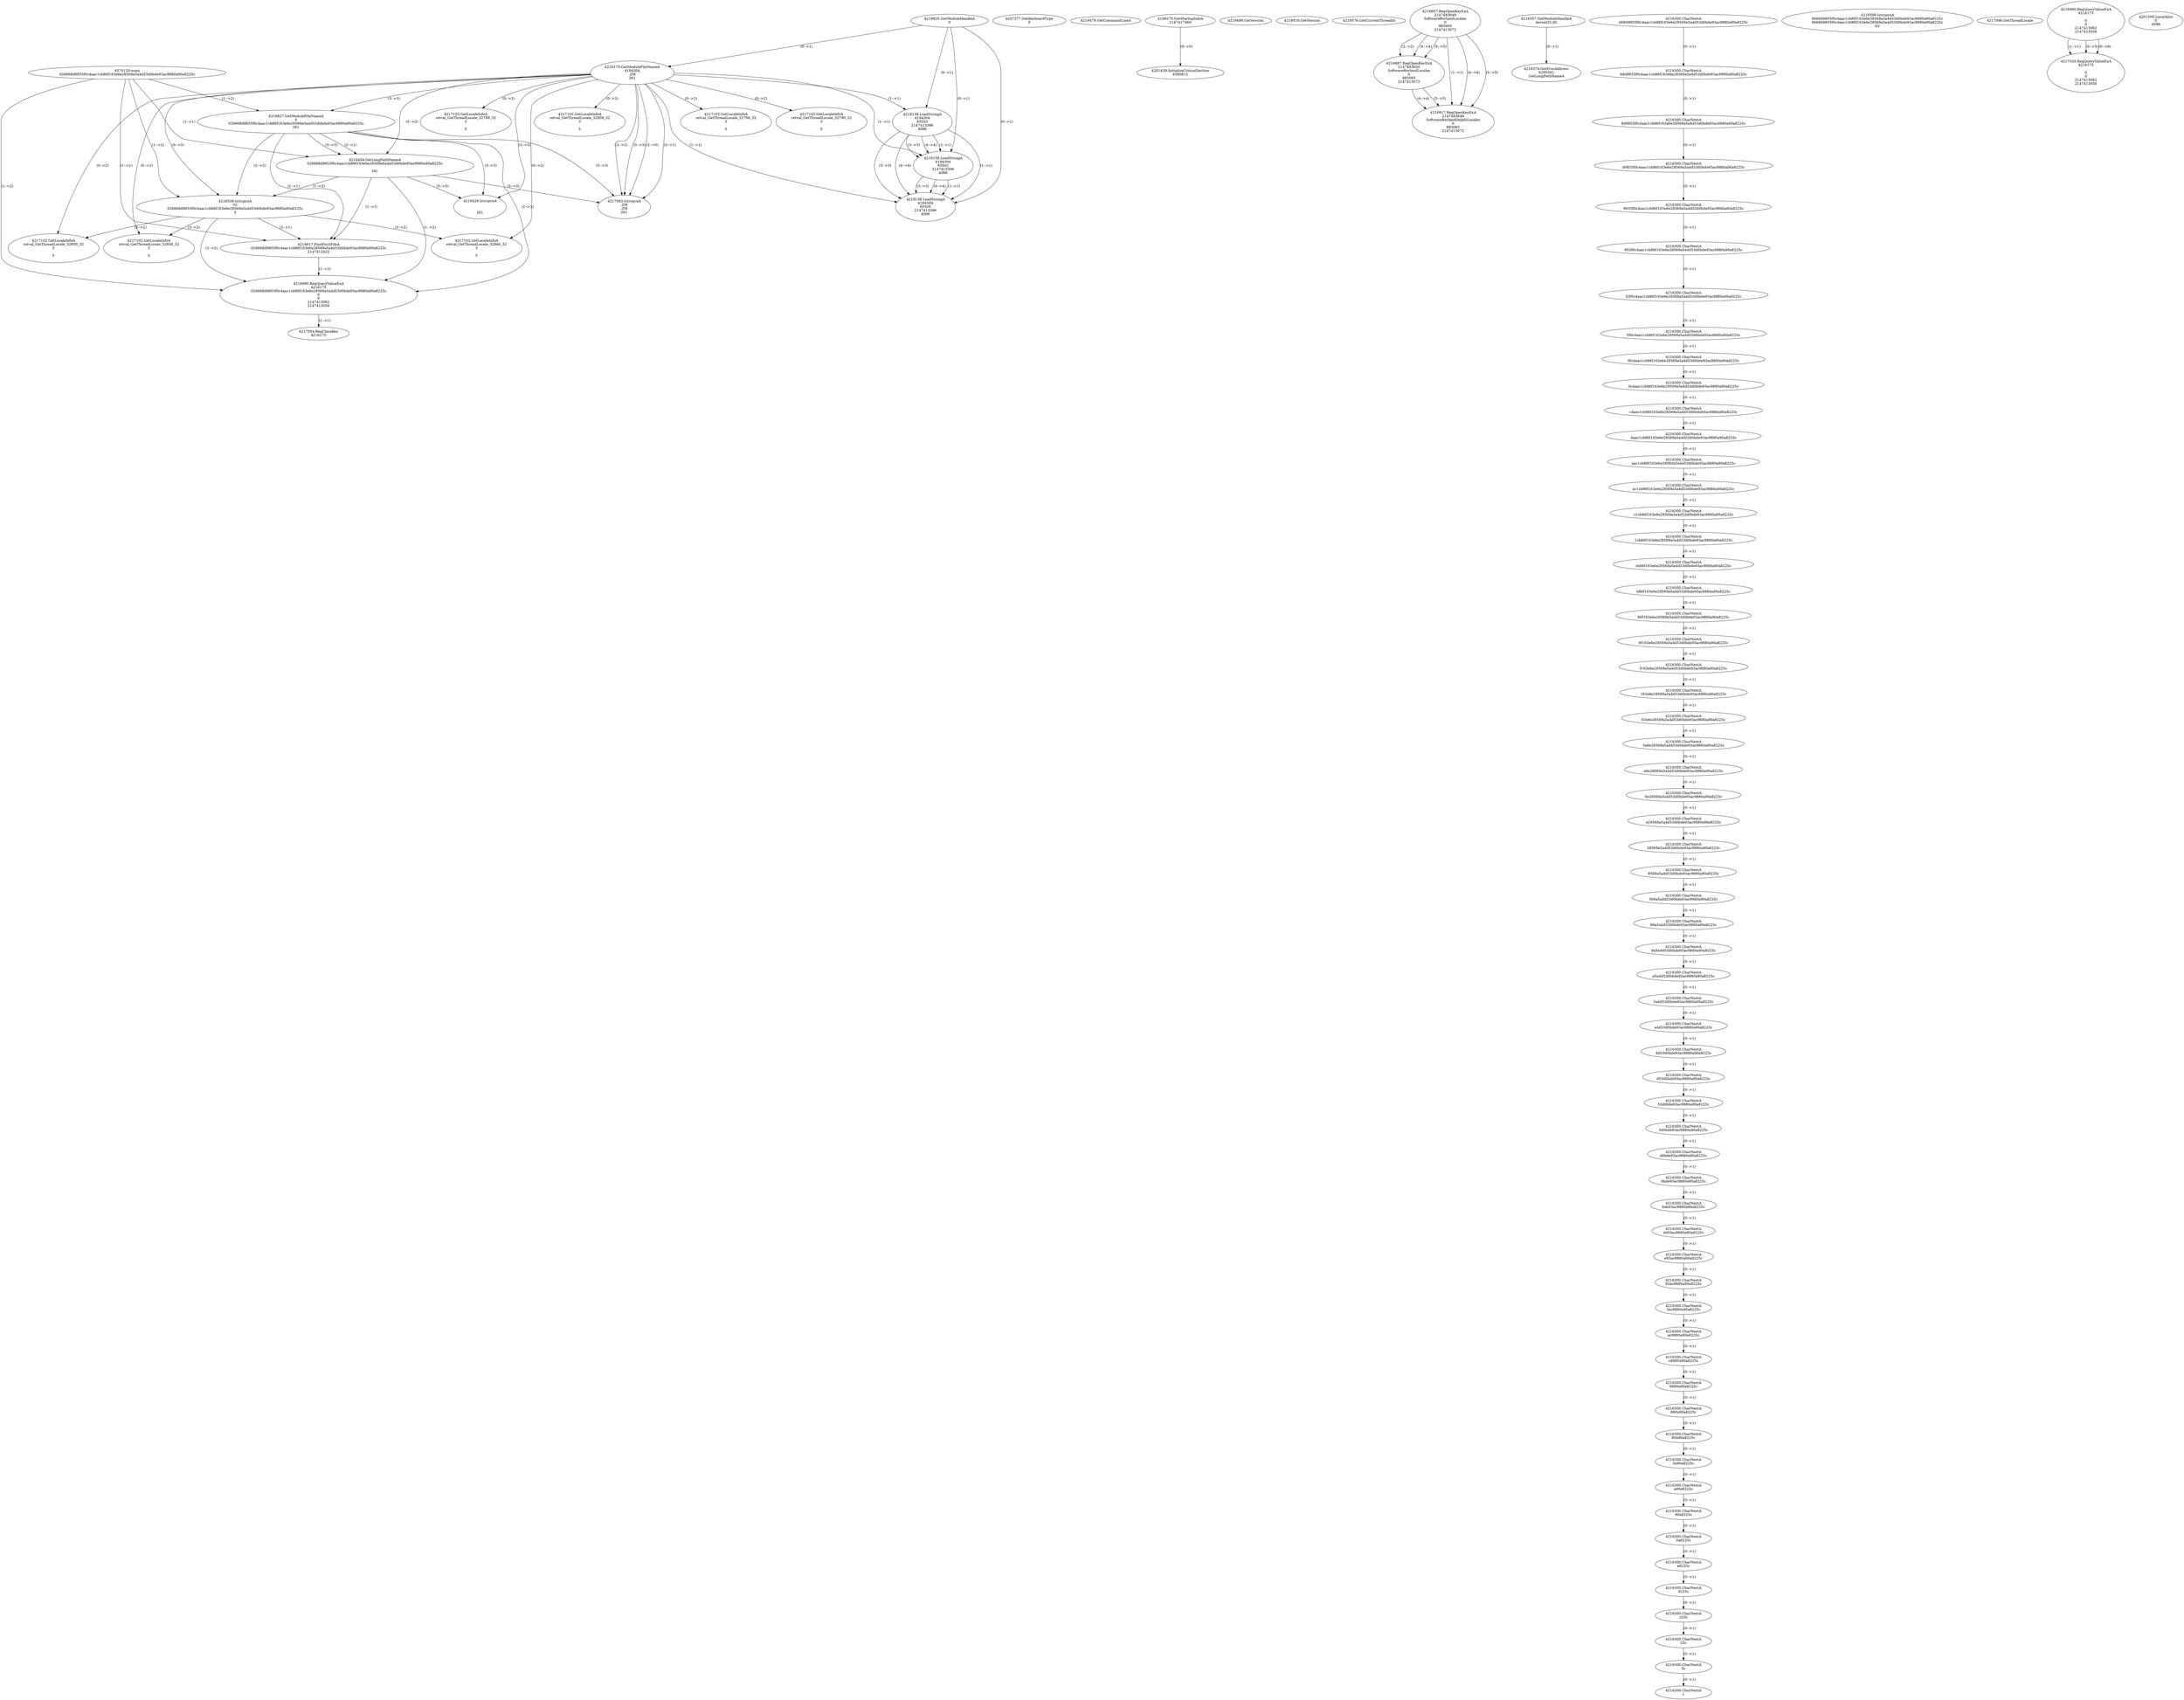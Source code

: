 // Global SCDG with merge call
digraph {
	0 [label="4570120.main
026668d9855f0c4aac1cb86f163e6e28569a5a4d53d0bde93ac9880a90a8225c"]
	1 [label="4219820.GetModuleHandleA
0"]
	2 [label="4207377.GetKeyboardType
0"]
	3 [label="4219479.GetCommandLineA
"]
	4 [label="4199270.GetStartupInfoA
2147417460"]
	5 [label="4219499.GetVersion
"]
	6 [label="4219516.GetVersion
"]
	7 [label="4219576.GetCurrentThreadId
"]
	8 [label="4216170.GetModuleFileNameA
4194304
.ZM
261"]
	1 -> 8 [label="(0-->1)"]
	9 [label="4216827.GetModuleFileNameA
0
026668d9855f0c4aac1cb86f163e6e28569a5a4d53d0bde93ac9880a90a8225c
261"]
	0 -> 9 [label="(1-->2)"]
	8 -> 9 [label="(3-->3)"]
	10 [label="4216857.RegOpenKeyExA
2147483649
Software\Borland\Locales
0
983065
2147413072"]
	11 [label="4216887.RegOpenKeyExA
2147483650
Software\Borland\Locales
0
983065
2147413072"]
	10 -> 11 [label="(2-->2)"]
	10 -> 11 [label="(4-->4)"]
	10 -> 11 [label="(5-->5)"]
	12 [label="4216357.GetModuleHandleA
kernel32.dll"]
	13 [label="4216374.GetProcAddress
6295592
GetLongPathNameA"]
	12 -> 13 [label="(0-->1)"]
	14 [label="4216404.GetLongPathNameA
026668d9855f0c4aac1cb86f163e6e28569a5a4d53d0bde93ac9880a90a8225c

261"]
	0 -> 14 [label="(1-->1)"]
	9 -> 14 [label="(2-->1)"]
	8 -> 14 [label="(3-->3)"]
	9 -> 14 [label="(3-->3)"]
	15 [label="4216539.lstrcpynA
02
026668d9855f0c4aac1cb86f163e6e28569a5a4d53d0bde93ac9880a90a8225c
3"]
	0 -> 15 [label="(1-->2)"]
	9 -> 15 [label="(2-->2)"]
	14 -> 15 [label="(1-->2)"]
	8 -> 15 [label="(0-->3)"]
	16 [label="4216300.CharNextA
668d9855f0c4aac1cb86f163e6e28569a5a4d53d0bde93ac9880a90a8225c"]
	17 [label="4216300.CharNextA
68d9855f0c4aac1cb86f163e6e28569a5a4d53d0bde93ac9880a90a8225c"]
	16 -> 17 [label="(0-->1)"]
	18 [label="4216300.CharNextA
8d9855f0c4aac1cb86f163e6e28569a5a4d53d0bde93ac9880a90a8225c"]
	17 -> 18 [label="(0-->1)"]
	19 [label="4216300.CharNextA
d9855f0c4aac1cb86f163e6e28569a5a4d53d0bde93ac9880a90a8225c"]
	18 -> 19 [label="(0-->1)"]
	20 [label="4216300.CharNextA
9855f0c4aac1cb86f163e6e28569a5a4d53d0bde93ac9880a90a8225c"]
	19 -> 20 [label="(0-->1)"]
	21 [label="4216300.CharNextA
855f0c4aac1cb86f163e6e28569a5a4d53d0bde93ac9880a90a8225c"]
	20 -> 21 [label="(0-->1)"]
	22 [label="4216300.CharNextA
55f0c4aac1cb86f163e6e28569a5a4d53d0bde93ac9880a90a8225c"]
	21 -> 22 [label="(0-->1)"]
	23 [label="4216300.CharNextA
5f0c4aac1cb86f163e6e28569a5a4d53d0bde93ac9880a90a8225c"]
	22 -> 23 [label="(0-->1)"]
	24 [label="4216300.CharNextA
f0c4aac1cb86f163e6e28569a5a4d53d0bde93ac9880a90a8225c"]
	23 -> 24 [label="(0-->1)"]
	25 [label="4216300.CharNextA
0c4aac1cb86f163e6e28569a5a4d53d0bde93ac9880a90a8225c"]
	24 -> 25 [label="(0-->1)"]
	26 [label="4216300.CharNextA
c4aac1cb86f163e6e28569a5a4d53d0bde93ac9880a90a8225c"]
	25 -> 26 [label="(0-->1)"]
	27 [label="4216300.CharNextA
4aac1cb86f163e6e28569a5a4d53d0bde93ac9880a90a8225c"]
	26 -> 27 [label="(0-->1)"]
	28 [label="4216300.CharNextA
aac1cb86f163e6e28569a5a4d53d0bde93ac9880a90a8225c"]
	27 -> 28 [label="(0-->1)"]
	29 [label="4216300.CharNextA
ac1cb86f163e6e28569a5a4d53d0bde93ac9880a90a8225c"]
	28 -> 29 [label="(0-->1)"]
	30 [label="4216300.CharNextA
c1cb86f163e6e28569a5a4d53d0bde93ac9880a90a8225c"]
	29 -> 30 [label="(0-->1)"]
	31 [label="4216300.CharNextA
1cb86f163e6e28569a5a4d53d0bde93ac9880a90a8225c"]
	30 -> 31 [label="(0-->1)"]
	32 [label="4216300.CharNextA
cb86f163e6e28569a5a4d53d0bde93ac9880a90a8225c"]
	31 -> 32 [label="(0-->1)"]
	33 [label="4216300.CharNextA
b86f163e6e28569a5a4d53d0bde93ac9880a90a8225c"]
	32 -> 33 [label="(0-->1)"]
	34 [label="4216300.CharNextA
86f163e6e28569a5a4d53d0bde93ac9880a90a8225c"]
	33 -> 34 [label="(0-->1)"]
	35 [label="4216300.CharNextA
6f163e6e28569a5a4d53d0bde93ac9880a90a8225c"]
	34 -> 35 [label="(0-->1)"]
	36 [label="4216300.CharNextA
f163e6e28569a5a4d53d0bde93ac9880a90a8225c"]
	35 -> 36 [label="(0-->1)"]
	37 [label="4216300.CharNextA
163e6e28569a5a4d53d0bde93ac9880a90a8225c"]
	36 -> 37 [label="(0-->1)"]
	38 [label="4216300.CharNextA
63e6e28569a5a4d53d0bde93ac9880a90a8225c"]
	37 -> 38 [label="(0-->1)"]
	39 [label="4216300.CharNextA
3e6e28569a5a4d53d0bde93ac9880a90a8225c"]
	38 -> 39 [label="(0-->1)"]
	40 [label="4216300.CharNextA
e6e28569a5a4d53d0bde93ac9880a90a8225c"]
	39 -> 40 [label="(0-->1)"]
	41 [label="4216300.CharNextA
6e28569a5a4d53d0bde93ac9880a90a8225c"]
	40 -> 41 [label="(0-->1)"]
	42 [label="4216300.CharNextA
e28569a5a4d53d0bde93ac9880a90a8225c"]
	41 -> 42 [label="(0-->1)"]
	43 [label="4216300.CharNextA
28569a5a4d53d0bde93ac9880a90a8225c"]
	42 -> 43 [label="(0-->1)"]
	44 [label="4216300.CharNextA
8569a5a4d53d0bde93ac9880a90a8225c"]
	43 -> 44 [label="(0-->1)"]
	45 [label="4216300.CharNextA
569a5a4d53d0bde93ac9880a90a8225c"]
	44 -> 45 [label="(0-->1)"]
	46 [label="4216300.CharNextA
69a5a4d53d0bde93ac9880a90a8225c"]
	45 -> 46 [label="(0-->1)"]
	47 [label="4216300.CharNextA
9a5a4d53d0bde93ac9880a90a8225c"]
	46 -> 47 [label="(0-->1)"]
	48 [label="4216300.CharNextA
a5a4d53d0bde93ac9880a90a8225c"]
	47 -> 48 [label="(0-->1)"]
	49 [label="4216300.CharNextA
5a4d53d0bde93ac9880a90a8225c"]
	48 -> 49 [label="(0-->1)"]
	50 [label="4216300.CharNextA
a4d53d0bde93ac9880a90a8225c"]
	49 -> 50 [label="(0-->1)"]
	51 [label="4216300.CharNextA
4d53d0bde93ac9880a90a8225c"]
	50 -> 51 [label="(0-->1)"]
	52 [label="4216300.CharNextA
d53d0bde93ac9880a90a8225c"]
	51 -> 52 [label="(0-->1)"]
	53 [label="4216300.CharNextA
53d0bde93ac9880a90a8225c"]
	52 -> 53 [label="(0-->1)"]
	54 [label="4216300.CharNextA
3d0bde93ac9880a90a8225c"]
	53 -> 54 [label="(0-->1)"]
	55 [label="4216300.CharNextA
d0bde93ac9880a90a8225c"]
	54 -> 55 [label="(0-->1)"]
	56 [label="4216300.CharNextA
0bde93ac9880a90a8225c"]
	55 -> 56 [label="(0-->1)"]
	57 [label="4216300.CharNextA
bde93ac9880a90a8225c"]
	56 -> 57 [label="(0-->1)"]
	58 [label="4216300.CharNextA
de93ac9880a90a8225c"]
	57 -> 58 [label="(0-->1)"]
	59 [label="4216300.CharNextA
e93ac9880a90a8225c"]
	58 -> 59 [label="(0-->1)"]
	60 [label="4216300.CharNextA
93ac9880a90a8225c"]
	59 -> 60 [label="(0-->1)"]
	61 [label="4216300.CharNextA
3ac9880a90a8225c"]
	60 -> 61 [label="(0-->1)"]
	62 [label="4216300.CharNextA
ac9880a90a8225c"]
	61 -> 62 [label="(0-->1)"]
	63 [label="4216300.CharNextA
c9880a90a8225c"]
	62 -> 63 [label="(0-->1)"]
	64 [label="4216300.CharNextA
9880a90a8225c"]
	63 -> 64 [label="(0-->1)"]
	65 [label="4216300.CharNextA
880a90a8225c"]
	64 -> 65 [label="(0-->1)"]
	66 [label="4216300.CharNextA
80a90a8225c"]
	65 -> 66 [label="(0-->1)"]
	67 [label="4216300.CharNextA
0a90a8225c"]
	66 -> 67 [label="(0-->1)"]
	68 [label="4216300.CharNextA
a90a8225c"]
	67 -> 68 [label="(0-->1)"]
	69 [label="4216300.CharNextA
90a8225c"]
	68 -> 69 [label="(0-->1)"]
	70 [label="4216300.CharNextA
0a8225c"]
	69 -> 70 [label="(0-->1)"]
	71 [label="4216300.CharNextA
a8225c"]
	70 -> 71 [label="(0-->1)"]
	72 [label="4216300.CharNextA
8225c"]
	71 -> 72 [label="(0-->1)"]
	73 [label="4216300.CharNextA
225c"]
	72 -> 73 [label="(0-->1)"]
	74 [label="4216300.CharNextA
25c"]
	73 -> 74 [label="(0-->1)"]
	75 [label="4216300.CharNextA
5c"]
	74 -> 75 [label="(0-->1)"]
	76 [label="4216300.CharNextA
c"]
	75 -> 76 [label="(0-->1)"]
	77 [label="4216598.lstrcpynA
6668d9855f0c4aac1cb86f163e6e28569a5a4d53d0bde93ac9880a90a8225c
6668d9855f0c4aac1cb86f163e6e28569a5a4d53d0bde93ac9880a90a8225c
63"]
	78 [label="4216617.FindFirstFileA
026668d9855f0c4aac1cb86f163e6e28569a5a4d53d0bde93ac9880a90a8225c
2147412422"]
	0 -> 78 [label="(1-->1)"]
	9 -> 78 [label="(2-->1)"]
	14 -> 78 [label="(1-->1)"]
	15 -> 78 [label="(2-->1)"]
	79 [label="4216990.RegQueryValueExA
4216175
026668d9855f0c4aac1cb86f163e6e28569a5a4d53d0bde93ac9880a90a8225c
0
0
2147413062
2147413056"]
	0 -> 79 [label="(1-->2)"]
	9 -> 79 [label="(2-->2)"]
	14 -> 79 [label="(1-->2)"]
	15 -> 79 [label="(2-->2)"]
	78 -> 79 [label="(1-->2)"]
	80 [label="4217054.RegCloseKey
4216175"]
	79 -> 80 [label="(1-->1)"]
	81 [label="4217083.lstrcpynA
.ZM
.ZM
261"]
	8 -> 81 [label="(2-->1)"]
	8 -> 81 [label="(2-->2)"]
	8 -> 81 [label="(3-->3)"]
	9 -> 81 [label="(3-->3)"]
	14 -> 81 [label="(3-->3)"]
	8 -> 81 [label="(2-->0)"]
	82 [label="4217096.GetThreadLocale
"]
	83 [label="4217102.GetLocaleInfoA
retval_GetThreadLocale_32858_32
3

5"]
	8 -> 83 [label="(0-->2)"]
	15 -> 83 [label="(3-->2)"]
	84 [label="4219138.LoadStringA
4194304
65503
2147413396
4096"]
	1 -> 84 [label="(0-->1)"]
	8 -> 84 [label="(1-->1)"]
	85 [label="4216917.RegOpenKeyExA
2147483649
Software\Borland\Delphi\Locales
0
983065
2147413072"]
	10 -> 85 [label="(1-->1)"]
	10 -> 85 [label="(4-->4)"]
	11 -> 85 [label="(4-->4)"]
	10 -> 85 [label="(5-->5)"]
	11 -> 85 [label="(5-->5)"]
	86 [label="4216426.lstrcpynA


261"]
	8 -> 86 [label="(3-->3)"]
	9 -> 86 [label="(3-->3)"]
	14 -> 86 [label="(3-->3)"]
	87 [label="4216990.RegQueryValueExA
4216175

0
0
2147413062
2147413056"]
	88 [label="4217020.RegQueryValueExA
4216175

0
0
2147413062
2147413056"]
	87 -> 88 [label="(1-->1)"]
	87 -> 88 [label="(5-->5)"]
	87 -> 88 [label="(6-->6)"]
	89 [label="4217102.GetLocaleInfoA
retval_GetThreadLocale_32789_32
3

5"]
	8 -> 89 [label="(0-->2)"]
	90 [label="4219138.LoadStringA
4194304
65502
2147413396
4096"]
	1 -> 90 [label="(0-->1)"]
	8 -> 90 [label="(1-->1)"]
	84 -> 90 [label="(1-->1)"]
	84 -> 90 [label="(3-->3)"]
	84 -> 90 [label="(4-->4)"]
	91 [label="4219138.LoadStringA
4194304
65500
2147413396
4096"]
	1 -> 91 [label="(0-->1)"]
	8 -> 91 [label="(1-->1)"]
	84 -> 91 [label="(1-->1)"]
	90 -> 91 [label="(1-->1)"]
	84 -> 91 [label="(3-->3)"]
	90 -> 91 [label="(3-->3)"]
	84 -> 91 [label="(4-->4)"]
	90 -> 91 [label="(4-->4)"]
	92 [label="4217102.GetLocaleInfoA
retval_GetThreadLocale_32866_32
3

5"]
	8 -> 92 [label="(0-->2)"]
	15 -> 92 [label="(3-->2)"]
	93 [label="4217102.GetLocaleInfoA
retval_GetThreadLocale_32850_32
3

5"]
	8 -> 93 [label="(0-->2)"]
	15 -> 93 [label="(3-->2)"]
	94 [label="4201439.InitializeCriticalSection
4580812"]
	4 -> 94 [label="(0-->0)"]
	95 [label="4201500.LocalAlloc
0
4088"]
	96 [label="4217102.GetLocaleInfoA
retval_GetThreadLocale_32808_32
3

5"]
	8 -> 96 [label="(0-->2)"]
	97 [label="4217102.GetLocaleInfoA
retval_GetThreadLocale_32796_32
3

5"]
	8 -> 97 [label="(0-->2)"]
	98 [label="4217102.GetLocaleInfoA
retval_GetThreadLocale_32790_32
3

5"]
	8 -> 98 [label="(0-->2)"]
}
